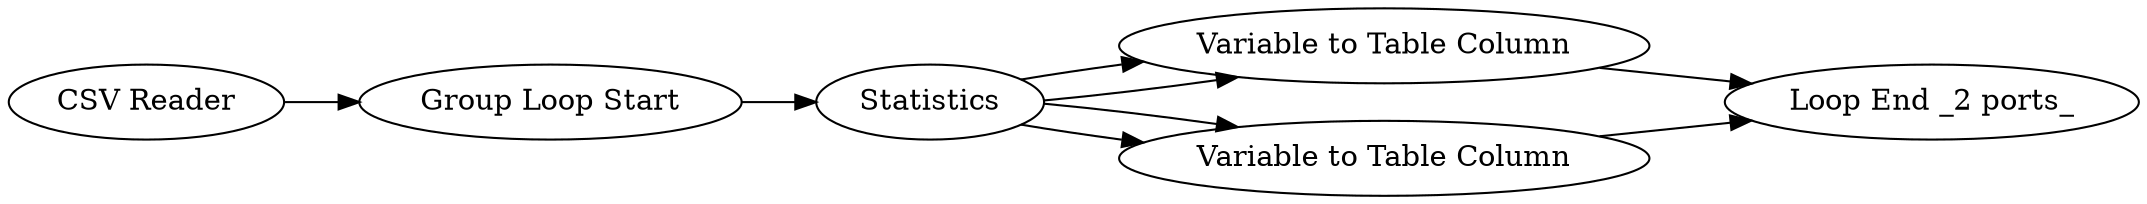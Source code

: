 digraph {
	28 [label=Statistics]
	29 [label="Loop End _2 ports_"]
	32 [label="Group Loop Start"]
	35 [label="Variable to Table Column"]
	36 [label="Variable to Table Column"]
	37 [label="CSV Reader"]
	28 -> 36
	28 -> 36
	28 -> 35
	28 -> 35
	32 -> 28
	35 -> 29
	36 -> 29
	37 -> 32
	rankdir=LR
}
